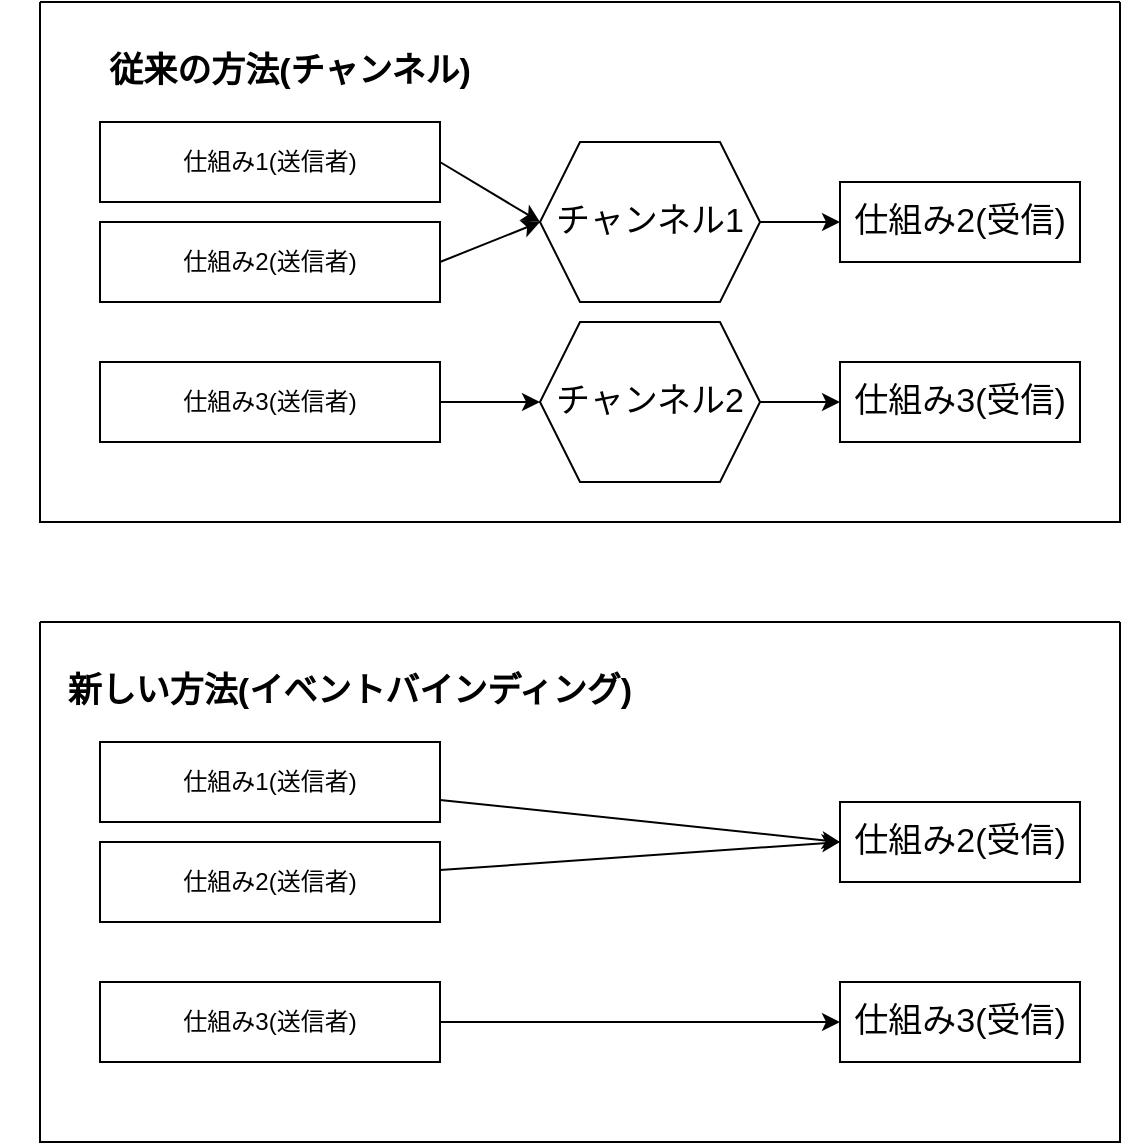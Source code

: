 <mxfile version="20.4.1" type="github"><diagram id="JCodrNWgaEcRPPvw3_Ua" name="ページ1"><mxGraphModel dx="846" dy="580" grid="1" gridSize="10" guides="1" tooltips="1" connect="1" arrows="1" fold="1" page="1" pageScale="1" pageWidth="827" pageHeight="1169" math="0" shadow="0"><root><mxCell id="0"/><mxCell id="1" parent="0"/><mxCell id="YZEAx87TAj6-ci7DSTrg-5" value="" style="swimlane;startSize=0;fontFamily=Helvetica;fontSize=17;" vertex="1" parent="1"><mxGeometry x="200" y="10" width="540" height="260" as="geometry"/></mxCell><mxCell id="YZEAx87TAj6-ci7DSTrg-3" value="仕組み2(送信者)" style="rounded=0;whiteSpace=wrap;html=1;" vertex="1" parent="YZEAx87TAj6-ci7DSTrg-5"><mxGeometry x="30" y="110" width="170" height="40" as="geometry"/></mxCell><mxCell id="YZEAx87TAj6-ci7DSTrg-9" style="rounded=0;orthogonalLoop=1;jettySize=auto;html=1;exitX=1;exitY=0.5;exitDx=0;exitDy=0;entryX=0;entryY=0.5;entryDx=0;entryDy=0;fontFamily=Helvetica;fontSize=17;" edge="1" parent="YZEAx87TAj6-ci7DSTrg-5" source="YZEAx87TAj6-ci7DSTrg-1" target="YZEAx87TAj6-ci7DSTrg-7"><mxGeometry relative="1" as="geometry"/></mxCell><mxCell id="YZEAx87TAj6-ci7DSTrg-1" value="仕組み1(送信者)" style="rounded=0;whiteSpace=wrap;html=1;" vertex="1" parent="YZEAx87TAj6-ci7DSTrg-5"><mxGeometry x="30" y="60" width="170" height="40" as="geometry"/></mxCell><mxCell id="YZEAx87TAj6-ci7DSTrg-2" value="従来の方法(チャンネル)" style="text;html=1;strokeColor=none;fillColor=none;align=center;verticalAlign=middle;whiteSpace=wrap;rounded=0;fontSize=17;fontStyle=1" vertex="1" parent="YZEAx87TAj6-ci7DSTrg-5"><mxGeometry x="-20" y="20" width="290" height="30" as="geometry"/></mxCell><mxCell id="YZEAx87TAj6-ci7DSTrg-13" style="edgeStyle=none;rounded=0;orthogonalLoop=1;jettySize=auto;html=1;entryX=0;entryY=0.5;entryDx=0;entryDy=0;fontFamily=Helvetica;fontSize=17;" edge="1" parent="YZEAx87TAj6-ci7DSTrg-5" source="YZEAx87TAj6-ci7DSTrg-7" target="YZEAx87TAj6-ci7DSTrg-12"><mxGeometry relative="1" as="geometry"/></mxCell><mxCell id="YZEAx87TAj6-ci7DSTrg-7" value="チャンネル1" style="shape=hexagon;perimeter=hexagonPerimeter2;whiteSpace=wrap;html=1;fixedSize=1;fontFamily=Helvetica;fontSize=17;" vertex="1" parent="YZEAx87TAj6-ci7DSTrg-5"><mxGeometry x="250" y="70" width="110" height="80" as="geometry"/></mxCell><mxCell id="YZEAx87TAj6-ci7DSTrg-12" value="仕組み2(受信)" style="rounded=0;whiteSpace=wrap;html=1;fontFamily=Helvetica;fontSize=17;" vertex="1" parent="YZEAx87TAj6-ci7DSTrg-5"><mxGeometry x="400" y="90" width="120" height="40" as="geometry"/></mxCell><mxCell id="YZEAx87TAj6-ci7DSTrg-29" style="edgeStyle=none;rounded=0;orthogonalLoop=1;jettySize=auto;html=1;entryX=0;entryY=0.5;entryDx=0;entryDy=0;fontFamily=Helvetica;fontSize=17;" edge="1" parent="YZEAx87TAj6-ci7DSTrg-5" source="YZEAx87TAj6-ci7DSTrg-24" target="YZEAx87TAj6-ci7DSTrg-28"><mxGeometry relative="1" as="geometry"/></mxCell><mxCell id="YZEAx87TAj6-ci7DSTrg-24" value="仕組み3(送信者)" style="rounded=0;whiteSpace=wrap;html=1;" vertex="1" parent="YZEAx87TAj6-ci7DSTrg-5"><mxGeometry x="30" y="180" width="170" height="40" as="geometry"/></mxCell><mxCell id="YZEAx87TAj6-ci7DSTrg-25" value="仕組み3(受信)" style="rounded=0;whiteSpace=wrap;html=1;fontFamily=Helvetica;fontSize=17;" vertex="1" parent="YZEAx87TAj6-ci7DSTrg-5"><mxGeometry x="400" y="180" width="120" height="40" as="geometry"/></mxCell><mxCell id="YZEAx87TAj6-ci7DSTrg-31" style="edgeStyle=none;rounded=0;orthogonalLoop=1;jettySize=auto;html=1;exitX=1;exitY=0.5;exitDx=0;exitDy=0;entryX=0;entryY=0.5;entryDx=0;entryDy=0;fontFamily=Helvetica;fontSize=17;" edge="1" parent="YZEAx87TAj6-ci7DSTrg-5" source="YZEAx87TAj6-ci7DSTrg-28" target="YZEAx87TAj6-ci7DSTrg-25"><mxGeometry relative="1" as="geometry"/></mxCell><mxCell id="YZEAx87TAj6-ci7DSTrg-28" value="チャンネル2" style="shape=hexagon;perimeter=hexagonPerimeter2;whiteSpace=wrap;html=1;fixedSize=1;fontFamily=Helvetica;fontSize=17;" vertex="1" parent="YZEAx87TAj6-ci7DSTrg-5"><mxGeometry x="250" y="160" width="110" height="80" as="geometry"/></mxCell><mxCell id="YZEAx87TAj6-ci7DSTrg-11" style="edgeStyle=none;rounded=0;orthogonalLoop=1;jettySize=auto;html=1;exitX=1;exitY=0.5;exitDx=0;exitDy=0;fontFamily=Helvetica;fontSize=17;" edge="1" parent="1" source="YZEAx87TAj6-ci7DSTrg-3"><mxGeometry relative="1" as="geometry"><mxPoint x="450" y="120" as="targetPoint"/></mxGeometry></mxCell><mxCell id="YZEAx87TAj6-ci7DSTrg-32" value="" style="swimlane;startSize=0;fontFamily=Helvetica;fontSize=17;" vertex="1" parent="1"><mxGeometry x="200" y="320" width="540" height="260" as="geometry"/></mxCell><mxCell id="YZEAx87TAj6-ci7DSTrg-47" style="edgeStyle=none;rounded=0;orthogonalLoop=1;jettySize=auto;html=1;entryX=0;entryY=0.5;entryDx=0;entryDy=0;fontFamily=Helvetica;fontSize=17;" edge="1" parent="YZEAx87TAj6-ci7DSTrg-32" source="YZEAx87TAj6-ci7DSTrg-33" target="YZEAx87TAj6-ci7DSTrg-39"><mxGeometry relative="1" as="geometry"/></mxCell><mxCell id="YZEAx87TAj6-ci7DSTrg-33" value="仕組み2(送信者)" style="rounded=0;whiteSpace=wrap;html=1;" vertex="1" parent="YZEAx87TAj6-ci7DSTrg-32"><mxGeometry x="30" y="110" width="170" height="40" as="geometry"/></mxCell><mxCell id="YZEAx87TAj6-ci7DSTrg-46" style="edgeStyle=none;rounded=0;orthogonalLoop=1;jettySize=auto;html=1;entryX=0;entryY=0.5;entryDx=0;entryDy=0;fontFamily=Helvetica;fontSize=17;" edge="1" parent="YZEAx87TAj6-ci7DSTrg-32" source="YZEAx87TAj6-ci7DSTrg-35" target="YZEAx87TAj6-ci7DSTrg-39"><mxGeometry relative="1" as="geometry"/></mxCell><mxCell id="YZEAx87TAj6-ci7DSTrg-35" value="仕組み1(送信者)" style="rounded=0;whiteSpace=wrap;html=1;" vertex="1" parent="YZEAx87TAj6-ci7DSTrg-32"><mxGeometry x="30" y="60" width="170" height="40" as="geometry"/></mxCell><mxCell id="YZEAx87TAj6-ci7DSTrg-36" value="新しい方法(イベントバインディング)" style="text;html=1;strokeColor=none;fillColor=none;align=center;verticalAlign=middle;whiteSpace=wrap;rounded=0;fontSize=17;fontStyle=1" vertex="1" parent="YZEAx87TAj6-ci7DSTrg-32"><mxGeometry x="10" y="20" width="290" height="30" as="geometry"/></mxCell><mxCell id="YZEAx87TAj6-ci7DSTrg-39" value="仕組み2(受信)" style="rounded=0;whiteSpace=wrap;html=1;fontFamily=Helvetica;fontSize=17;" vertex="1" parent="YZEAx87TAj6-ci7DSTrg-32"><mxGeometry x="400" y="90" width="120" height="40" as="geometry"/></mxCell><mxCell id="YZEAx87TAj6-ci7DSTrg-48" style="edgeStyle=none;rounded=0;orthogonalLoop=1;jettySize=auto;html=1;entryX=0;entryY=0.5;entryDx=0;entryDy=0;fontFamily=Helvetica;fontSize=17;" edge="1" parent="YZEAx87TAj6-ci7DSTrg-32" source="YZEAx87TAj6-ci7DSTrg-41" target="YZEAx87TAj6-ci7DSTrg-42"><mxGeometry relative="1" as="geometry"/></mxCell><mxCell id="YZEAx87TAj6-ci7DSTrg-41" value="仕組み3(送信者)" style="rounded=0;whiteSpace=wrap;html=1;" vertex="1" parent="YZEAx87TAj6-ci7DSTrg-32"><mxGeometry x="30" y="180" width="170" height="40" as="geometry"/></mxCell><mxCell id="YZEAx87TAj6-ci7DSTrg-42" value="仕組み3(受信)" style="rounded=0;whiteSpace=wrap;html=1;fontFamily=Helvetica;fontSize=17;" vertex="1" parent="YZEAx87TAj6-ci7DSTrg-32"><mxGeometry x="400" y="180" width="120" height="40" as="geometry"/></mxCell></root></mxGraphModel></diagram></mxfile>
